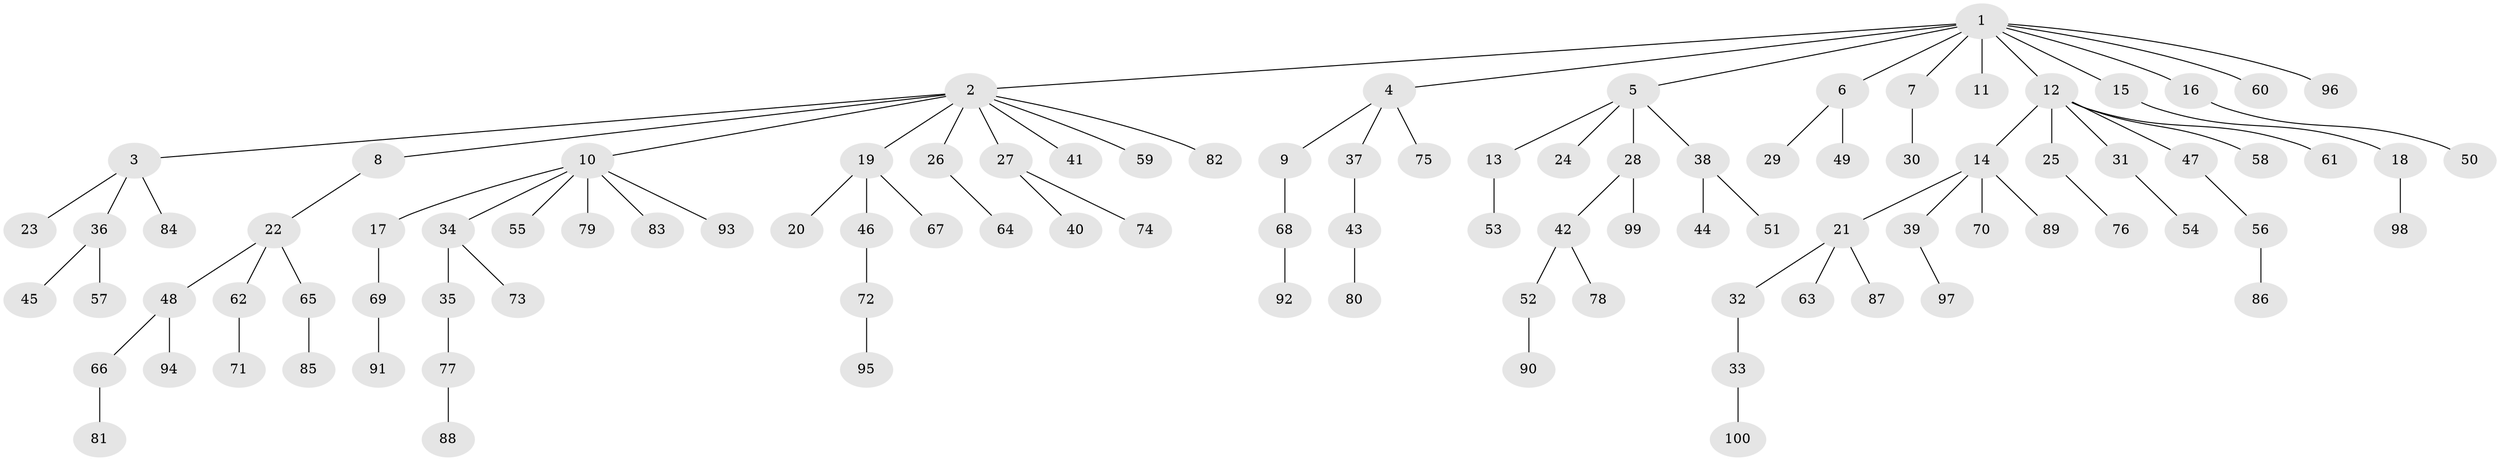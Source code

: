 // Generated by graph-tools (version 1.1) at 2025/11/02/21/25 10:11:10]
// undirected, 100 vertices, 99 edges
graph export_dot {
graph [start="1"]
  node [color=gray90,style=filled];
  1;
  2;
  3;
  4;
  5;
  6;
  7;
  8;
  9;
  10;
  11;
  12;
  13;
  14;
  15;
  16;
  17;
  18;
  19;
  20;
  21;
  22;
  23;
  24;
  25;
  26;
  27;
  28;
  29;
  30;
  31;
  32;
  33;
  34;
  35;
  36;
  37;
  38;
  39;
  40;
  41;
  42;
  43;
  44;
  45;
  46;
  47;
  48;
  49;
  50;
  51;
  52;
  53;
  54;
  55;
  56;
  57;
  58;
  59;
  60;
  61;
  62;
  63;
  64;
  65;
  66;
  67;
  68;
  69;
  70;
  71;
  72;
  73;
  74;
  75;
  76;
  77;
  78;
  79;
  80;
  81;
  82;
  83;
  84;
  85;
  86;
  87;
  88;
  89;
  90;
  91;
  92;
  93;
  94;
  95;
  96;
  97;
  98;
  99;
  100;
  1 -- 2;
  1 -- 4;
  1 -- 5;
  1 -- 6;
  1 -- 7;
  1 -- 11;
  1 -- 12;
  1 -- 15;
  1 -- 16;
  1 -- 60;
  1 -- 96;
  2 -- 3;
  2 -- 8;
  2 -- 10;
  2 -- 19;
  2 -- 26;
  2 -- 27;
  2 -- 41;
  2 -- 59;
  2 -- 82;
  3 -- 23;
  3 -- 36;
  3 -- 84;
  4 -- 9;
  4 -- 37;
  4 -- 75;
  5 -- 13;
  5 -- 24;
  5 -- 28;
  5 -- 38;
  6 -- 29;
  6 -- 49;
  7 -- 30;
  8 -- 22;
  9 -- 68;
  10 -- 17;
  10 -- 34;
  10 -- 55;
  10 -- 79;
  10 -- 83;
  10 -- 93;
  12 -- 14;
  12 -- 25;
  12 -- 31;
  12 -- 47;
  12 -- 58;
  12 -- 61;
  13 -- 53;
  14 -- 21;
  14 -- 39;
  14 -- 70;
  14 -- 89;
  15 -- 18;
  16 -- 50;
  17 -- 69;
  18 -- 98;
  19 -- 20;
  19 -- 46;
  19 -- 67;
  21 -- 32;
  21 -- 63;
  21 -- 87;
  22 -- 48;
  22 -- 62;
  22 -- 65;
  25 -- 76;
  26 -- 64;
  27 -- 40;
  27 -- 74;
  28 -- 42;
  28 -- 99;
  31 -- 54;
  32 -- 33;
  33 -- 100;
  34 -- 35;
  34 -- 73;
  35 -- 77;
  36 -- 45;
  36 -- 57;
  37 -- 43;
  38 -- 44;
  38 -- 51;
  39 -- 97;
  42 -- 52;
  42 -- 78;
  43 -- 80;
  46 -- 72;
  47 -- 56;
  48 -- 66;
  48 -- 94;
  52 -- 90;
  56 -- 86;
  62 -- 71;
  65 -- 85;
  66 -- 81;
  68 -- 92;
  69 -- 91;
  72 -- 95;
  77 -- 88;
}
